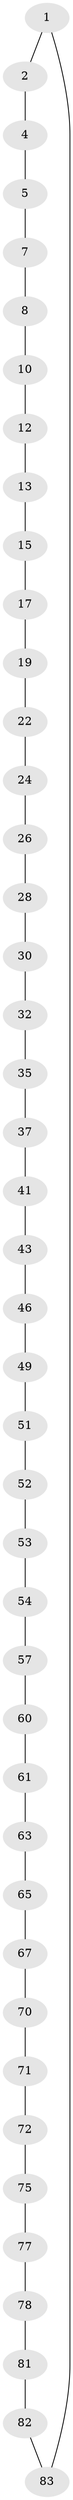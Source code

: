 // original degree distribution, {2: 1.0}
// Generated by graph-tools (version 1.1) at 2025/20/03/04/25 18:20:13]
// undirected, 43 vertices, 43 edges
graph export_dot {
graph [start="1"]
  node [color=gray90,style=filled];
  1;
  2 [super="+3"];
  4;
  5 [super="+6"];
  7;
  8 [super="+9"];
  10 [super="+11"];
  12;
  13 [super="+14"];
  15 [super="+16"];
  17 [super="+18"];
  19 [super="+20"];
  22 [super="+23"];
  24 [super="+25"];
  26 [super="+27"];
  28 [super="+29"];
  30 [super="+31"];
  32 [super="+33"];
  35 [super="+36"];
  37 [super="+38"];
  41 [super="+42"];
  43 [super="+44"];
  46 [super="+47"];
  49 [super="+50"];
  51;
  52;
  53;
  54 [super="+55"];
  57 [super="+58"];
  60;
  61 [super="+62"];
  63 [super="+64"];
  65 [super="+66"];
  67 [super="+68"];
  70;
  71;
  72 [super="+73"];
  75 [super="+76"];
  77;
  78 [super="+79"];
  81;
  82;
  83 [super="+84"];
  1 -- 2;
  1 -- 83;
  2 -- 4;
  4 -- 5;
  5 -- 7;
  7 -- 8;
  8 -- 10;
  10 -- 12;
  12 -- 13;
  13 -- 15;
  15 -- 17;
  17 -- 19;
  19 -- 22;
  22 -- 24;
  24 -- 26;
  26 -- 28;
  28 -- 30;
  30 -- 32;
  32 -- 35;
  35 -- 37;
  37 -- 41;
  41 -- 43;
  43 -- 46;
  46 -- 49;
  49 -- 51;
  51 -- 52;
  52 -- 53;
  53 -- 54;
  54 -- 57;
  57 -- 60;
  60 -- 61;
  61 -- 63;
  63 -- 65;
  65 -- 67;
  67 -- 70;
  70 -- 71;
  71 -- 72;
  72 -- 75;
  75 -- 77;
  77 -- 78;
  78 -- 81;
  81 -- 82;
  82 -- 83;
}
